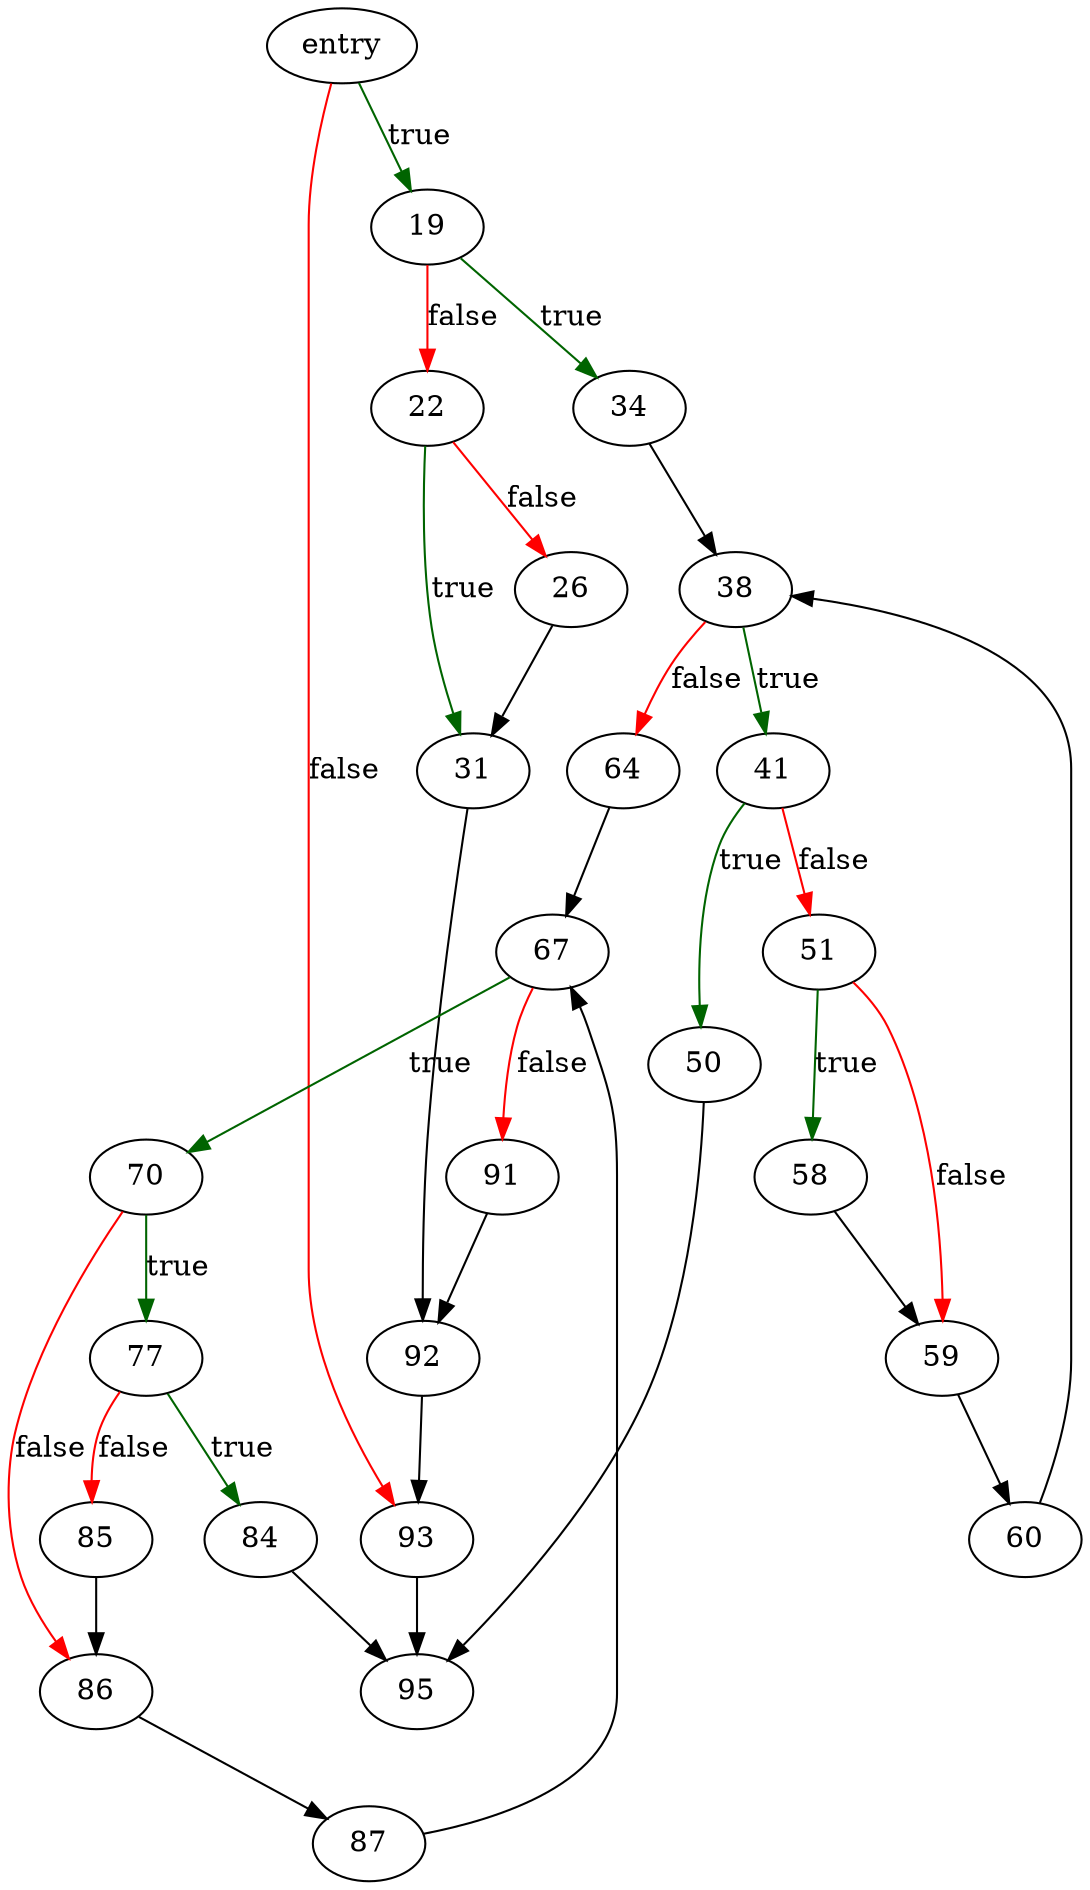 digraph "sqlite3FkRequired" {
	// Node definitions.
	4 [label=entry];
	19;
	22;
	26;
	31;
	34;
	38;
	41;
	50;
	51;
	58;
	59;
	60;
	64;
	67;
	70;
	77;
	84;
	85;
	86;
	87;
	91;
	92;
	93;
	95;

	// Edge definitions.
	4 -> 19 [
		color=darkgreen
		label=true
	];
	4 -> 93 [
		color=red
		label=false
	];
	19 -> 22 [
		color=red
		label=false
	];
	19 -> 34 [
		color=darkgreen
		label=true
	];
	22 -> 26 [
		color=red
		label=false
	];
	22 -> 31 [
		color=darkgreen
		label=true
	];
	26 -> 31;
	31 -> 92;
	34 -> 38;
	38 -> 41 [
		color=darkgreen
		label=true
	];
	38 -> 64 [
		color=red
		label=false
	];
	41 -> 50 [
		color=darkgreen
		label=true
	];
	41 -> 51 [
		color=red
		label=false
	];
	50 -> 95;
	51 -> 58 [
		color=darkgreen
		label=true
	];
	51 -> 59 [
		color=red
		label=false
	];
	58 -> 59;
	59 -> 60;
	60 -> 38;
	64 -> 67;
	67 -> 70 [
		color=darkgreen
		label=true
	];
	67 -> 91 [
		color=red
		label=false
	];
	70 -> 77 [
		color=darkgreen
		label=true
	];
	70 -> 86 [
		color=red
		label=false
	];
	77 -> 84 [
		color=darkgreen
		label=true
	];
	77 -> 85 [
		color=red
		label=false
	];
	84 -> 95;
	85 -> 86;
	86 -> 87;
	87 -> 67;
	91 -> 92;
	92 -> 93;
	93 -> 95;
}
